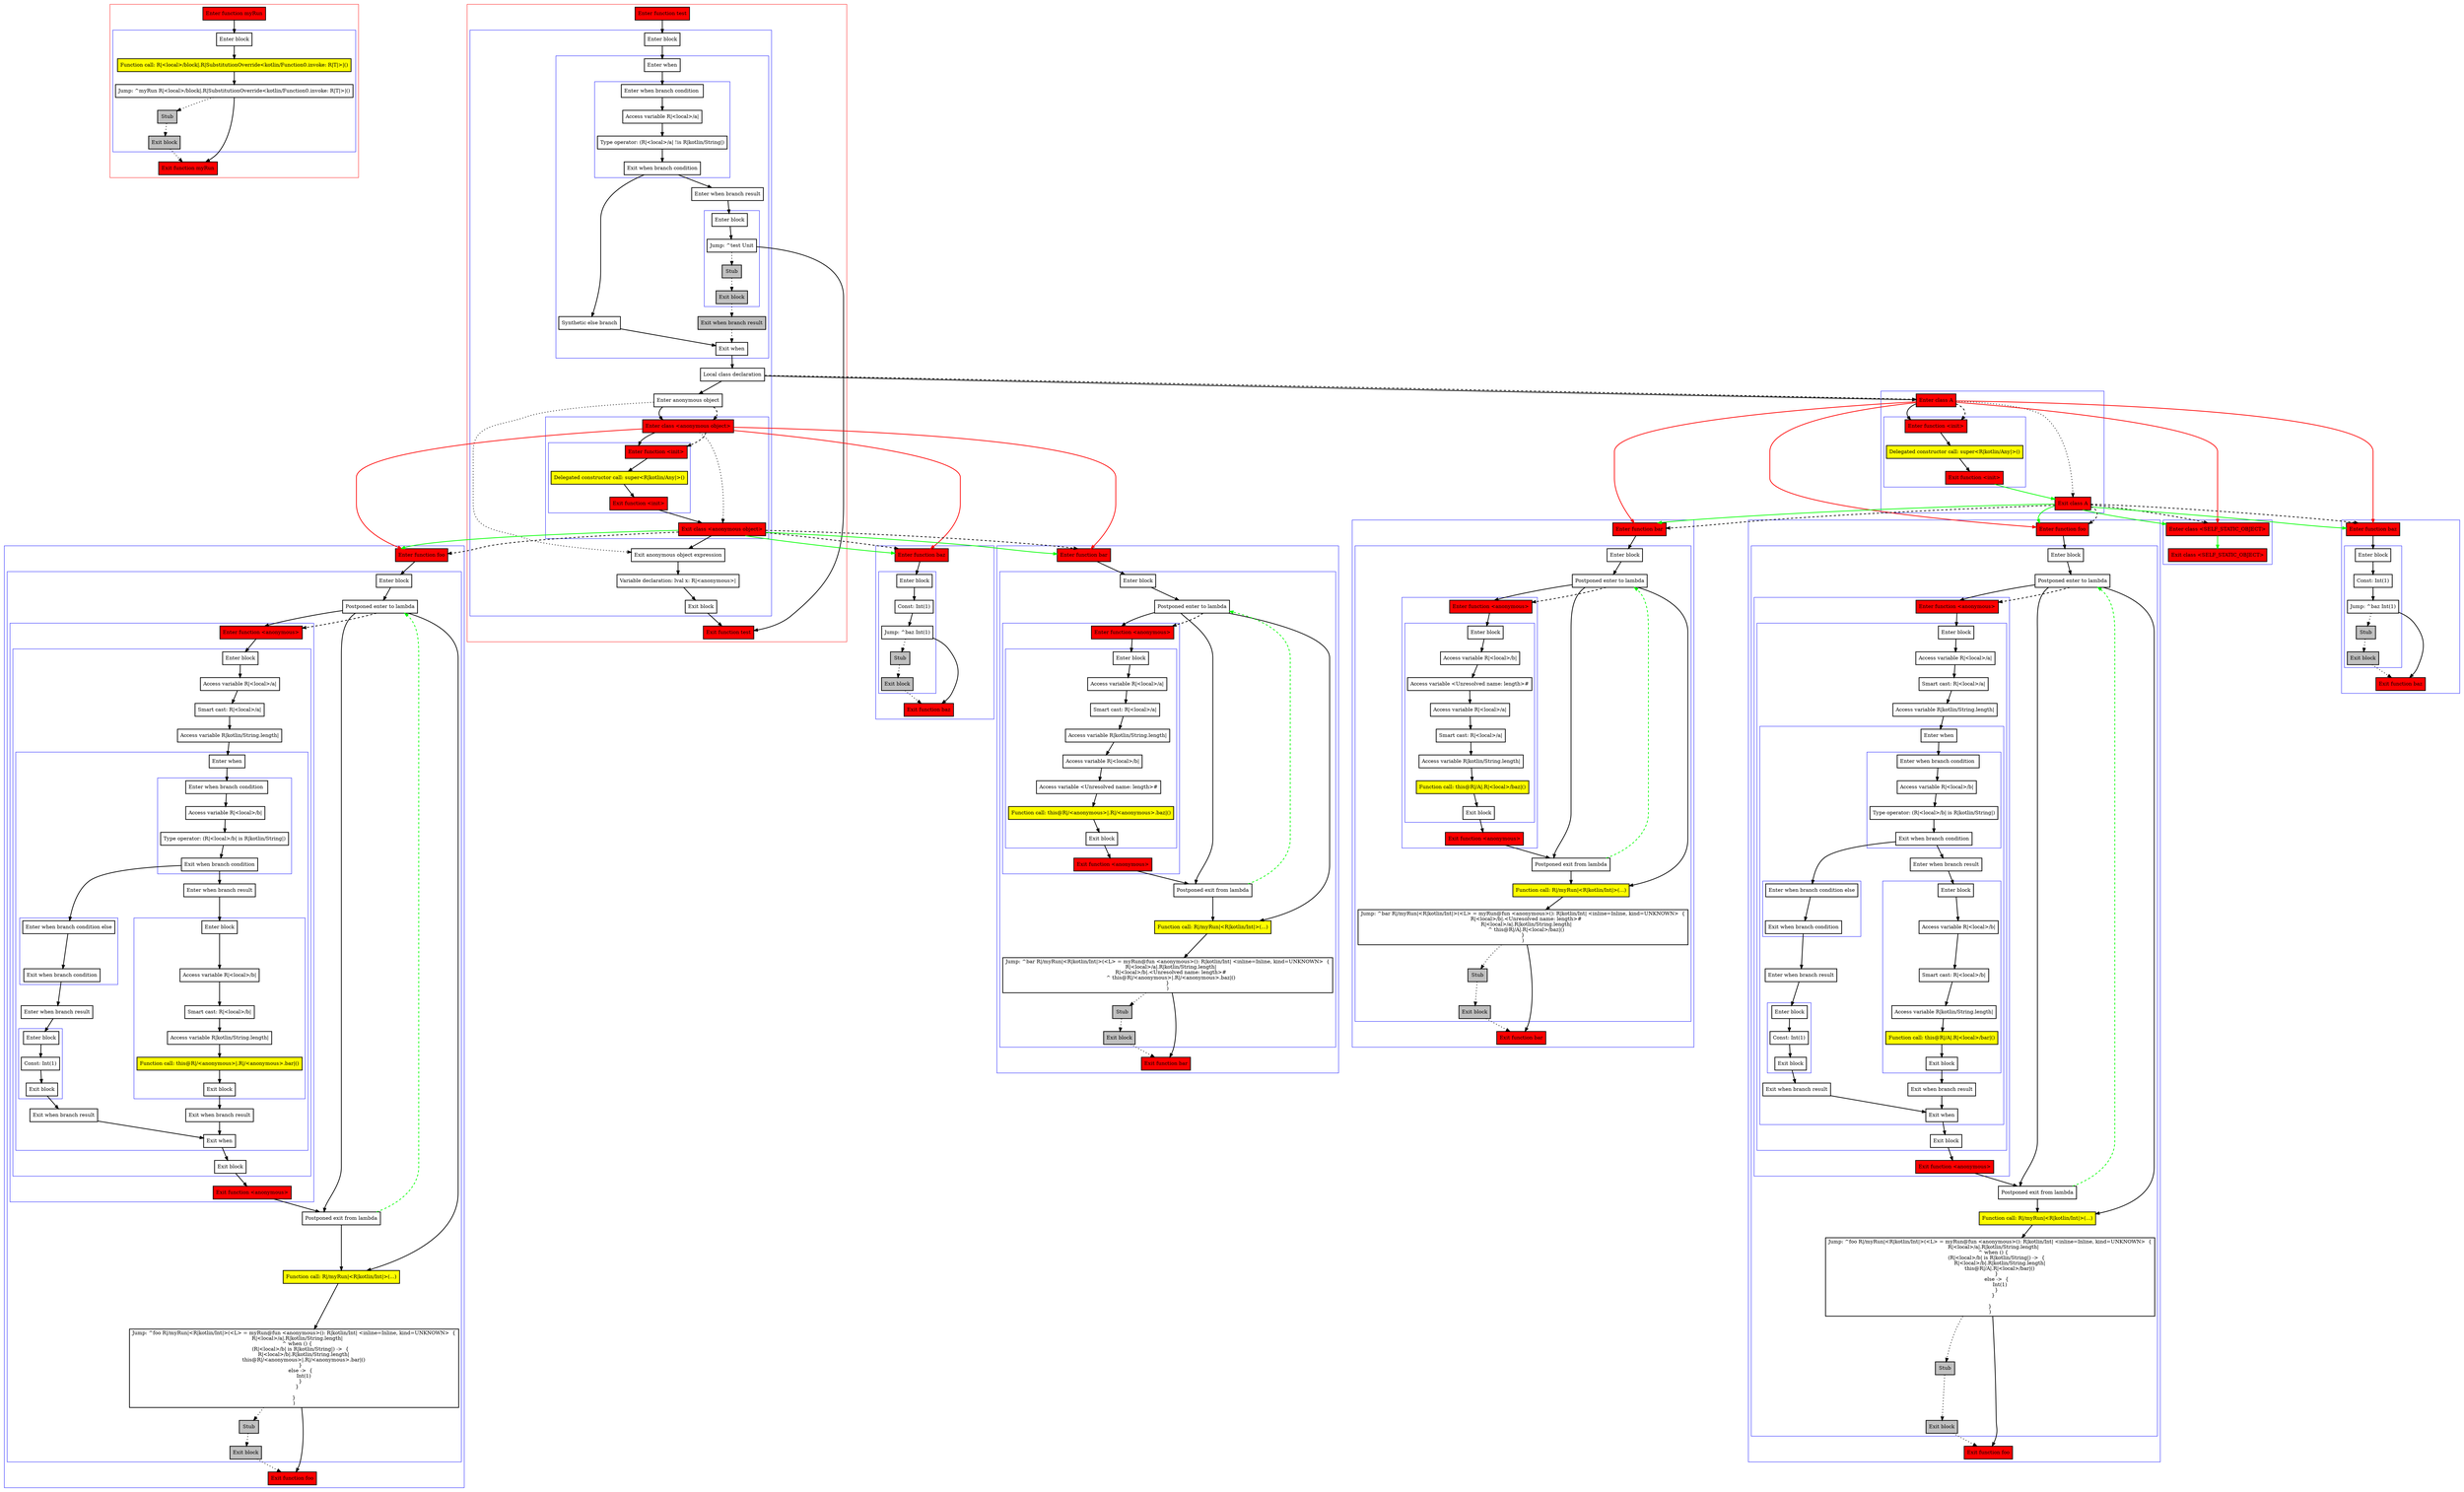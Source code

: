 digraph localClassesWithImplicit_kt {
    graph [nodesep=3]
    node [shape=box penwidth=2]
    edge [penwidth=2]

    subgraph cluster_0 {
        color=red
        0 [label="Enter function myRun" style="filled" fillcolor=red];
        subgraph cluster_1 {
            color=blue
            1 [label="Enter block"];
            2 [label="Function call: R|<local>/block|.R|SubstitutionOverride<kotlin/Function0.invoke: R|T|>|()" style="filled" fillcolor=yellow];
            3 [label="Jump: ^myRun R|<local>/block|.R|SubstitutionOverride<kotlin/Function0.invoke: R|T|>|()"];
            4 [label="Stub" style="filled" fillcolor=gray];
            5 [label="Exit block" style="filled" fillcolor=gray];
        }
        6 [label="Exit function myRun" style="filled" fillcolor=red];
    }
    0 -> {1};
    1 -> {2};
    2 -> {3};
    3 -> {6};
    3 -> {4} [style=dotted];
    4 -> {5} [style=dotted];
    5 -> {6} [style=dotted];

    subgraph cluster_2 {
        color=red
        7 [label="Enter function test" style="filled" fillcolor=red];
        subgraph cluster_3 {
            color=blue
            8 [label="Enter block"];
            subgraph cluster_4 {
                color=blue
                9 [label="Enter when"];
                subgraph cluster_5 {
                    color=blue
                    10 [label="Enter when branch condition "];
                    11 [label="Access variable R|<local>/a|"];
                    12 [label="Type operator: (R|<local>/a| !is R|kotlin/String|)"];
                    13 [label="Exit when branch condition"];
                }
                14 [label="Synthetic else branch"];
                15 [label="Enter when branch result"];
                subgraph cluster_6 {
                    color=blue
                    16 [label="Enter block"];
                    17 [label="Jump: ^test Unit"];
                    18 [label="Stub" style="filled" fillcolor=gray];
                    19 [label="Exit block" style="filled" fillcolor=gray];
                }
                20 [label="Exit when branch result" style="filled" fillcolor=gray];
                21 [label="Exit when"];
            }
            22 [label="Local class declaration"];
            23 [label="Enter anonymous object"];
            subgraph cluster_7 {
                color=blue
                24 [label="Enter class <anonymous object>" style="filled" fillcolor=red];
                subgraph cluster_8 {
                    color=blue
                    25 [label="Enter function <init>" style="filled" fillcolor=red];
                    26 [label="Delegated constructor call: super<R|kotlin/Any|>()" style="filled" fillcolor=yellow];
                    27 [label="Exit function <init>" style="filled" fillcolor=red];
                }
                28 [label="Exit class <anonymous object>" style="filled" fillcolor=red];
            }
            29 [label="Exit anonymous object expression"];
            30 [label="Variable declaration: lval x: R|<anonymous>|"];
            31 [label="Exit block"];
        }
        32 [label="Exit function test" style="filled" fillcolor=red];
    }
    subgraph cluster_9 {
        color=blue
        33 [label="Enter function baz" style="filled" fillcolor=red];
        subgraph cluster_10 {
            color=blue
            34 [label="Enter block"];
            35 [label="Const: Int(1)"];
            36 [label="Jump: ^baz Int(1)"];
            37 [label="Stub" style="filled" fillcolor=gray];
            38 [label="Exit block" style="filled" fillcolor=gray];
        }
        39 [label="Exit function baz" style="filled" fillcolor=red];
    }
    subgraph cluster_11 {
        color=blue
        40 [label="Enter function bar" style="filled" fillcolor=red];
        subgraph cluster_12 {
            color=blue
            41 [label="Enter block"];
            42 [label="Postponed enter to lambda"];
            subgraph cluster_13 {
                color=blue
                43 [label="Enter function <anonymous>" style="filled" fillcolor=red];
                subgraph cluster_14 {
                    color=blue
                    44 [label="Enter block"];
                    45 [label="Access variable R|<local>/a|"];
                    46 [label="Smart cast: R|<local>/a|"];
                    47 [label="Access variable R|kotlin/String.length|"];
                    48 [label="Access variable R|<local>/b|"];
                    49 [label="Access variable <Unresolved name: length>#"];
                    50 [label="Function call: this@R|/<anonymous>|.R|/<anonymous>.baz|()" style="filled" fillcolor=yellow];
                    51 [label="Exit block"];
                }
                52 [label="Exit function <anonymous>" style="filled" fillcolor=red];
            }
            53 [label="Postponed exit from lambda"];
            54 [label="Function call: R|/myRun|<R|kotlin/Int|>(...)" style="filled" fillcolor=yellow];
            55 [label="Jump: ^bar R|/myRun|<R|kotlin/Int|>(<L> = myRun@fun <anonymous>(): R|kotlin/Int| <inline=Inline, kind=UNKNOWN>  {
    R|<local>/a|.R|kotlin/String.length|
    R|<local>/b|.<Unresolved name: length>#
    ^ this@R|/<anonymous>|.R|/<anonymous>.baz|()
}
)"];
            56 [label="Stub" style="filled" fillcolor=gray];
            57 [label="Exit block" style="filled" fillcolor=gray];
        }
        58 [label="Exit function bar" style="filled" fillcolor=red];
    }
    subgraph cluster_15 {
        color=blue
        59 [label="Enter function foo" style="filled" fillcolor=red];
        subgraph cluster_16 {
            color=blue
            60 [label="Enter block"];
            61 [label="Postponed enter to lambda"];
            subgraph cluster_17 {
                color=blue
                62 [label="Enter function <anonymous>" style="filled" fillcolor=red];
                subgraph cluster_18 {
                    color=blue
                    63 [label="Enter block"];
                    64 [label="Access variable R|<local>/a|"];
                    65 [label="Smart cast: R|<local>/a|"];
                    66 [label="Access variable R|kotlin/String.length|"];
                    subgraph cluster_19 {
                        color=blue
                        67 [label="Enter when"];
                        subgraph cluster_20 {
                            color=blue
                            68 [label="Enter when branch condition "];
                            69 [label="Access variable R|<local>/b|"];
                            70 [label="Type operator: (R|<local>/b| is R|kotlin/String|)"];
                            71 [label="Exit when branch condition"];
                        }
                        subgraph cluster_21 {
                            color=blue
                            72 [label="Enter when branch condition else"];
                            73 [label="Exit when branch condition"];
                        }
                        74 [label="Enter when branch result"];
                        subgraph cluster_22 {
                            color=blue
                            75 [label="Enter block"];
                            76 [label="Const: Int(1)"];
                            77 [label="Exit block"];
                        }
                        78 [label="Exit when branch result"];
                        79 [label="Enter when branch result"];
                        subgraph cluster_23 {
                            color=blue
                            80 [label="Enter block"];
                            81 [label="Access variable R|<local>/b|"];
                            82 [label="Smart cast: R|<local>/b|"];
                            83 [label="Access variable R|kotlin/String.length|"];
                            84 [label="Function call: this@R|/<anonymous>|.R|/<anonymous>.bar|()" style="filled" fillcolor=yellow];
                            85 [label="Exit block"];
                        }
                        86 [label="Exit when branch result"];
                        87 [label="Exit when"];
                    }
                    88 [label="Exit block"];
                }
                89 [label="Exit function <anonymous>" style="filled" fillcolor=red];
            }
            90 [label="Postponed exit from lambda"];
            91 [label="Function call: R|/myRun|<R|kotlin/Int|>(...)" style="filled" fillcolor=yellow];
            92 [label="Jump: ^foo R|/myRun|<R|kotlin/Int|>(<L> = myRun@fun <anonymous>(): R|kotlin/Int| <inline=Inline, kind=UNKNOWN>  {
    R|<local>/a|.R|kotlin/String.length|
    ^ when () {
        (R|<local>/b| is R|kotlin/String|) ->  {
            R|<local>/b|.R|kotlin/String.length|
            this@R|/<anonymous>|.R|/<anonymous>.bar|()
        }
        else ->  {
            Int(1)
        }
    }

}
)"];
            93 [label="Stub" style="filled" fillcolor=gray];
            94 [label="Exit block" style="filled" fillcolor=gray];
        }
        95 [label="Exit function foo" style="filled" fillcolor=red];
    }
    subgraph cluster_24 {
        color=blue
        96 [label="Enter class A" style="filled" fillcolor=red];
        subgraph cluster_25 {
            color=blue
            97 [label="Enter function <init>" style="filled" fillcolor=red];
            98 [label="Delegated constructor call: super<R|kotlin/Any|>()" style="filled" fillcolor=yellow];
            99 [label="Exit function <init>" style="filled" fillcolor=red];
        }
        100 [label="Exit class A" style="filled" fillcolor=red];
    }
    subgraph cluster_26 {
        color=blue
        101 [label="Enter class <SELF_STATIC_OBJECT>" style="filled" fillcolor=red];
        102 [label="Exit class <SELF_STATIC_OBJECT>" style="filled" fillcolor=red];
    }
    subgraph cluster_27 {
        color=blue
        103 [label="Enter function baz" style="filled" fillcolor=red];
        subgraph cluster_28 {
            color=blue
            104 [label="Enter block"];
            105 [label="Const: Int(1)"];
            106 [label="Jump: ^baz Int(1)"];
            107 [label="Stub" style="filled" fillcolor=gray];
            108 [label="Exit block" style="filled" fillcolor=gray];
        }
        109 [label="Exit function baz" style="filled" fillcolor=red];
    }
    subgraph cluster_29 {
        color=blue
        110 [label="Enter function bar" style="filled" fillcolor=red];
        subgraph cluster_30 {
            color=blue
            111 [label="Enter block"];
            112 [label="Postponed enter to lambda"];
            subgraph cluster_31 {
                color=blue
                113 [label="Enter function <anonymous>" style="filled" fillcolor=red];
                subgraph cluster_32 {
                    color=blue
                    114 [label="Enter block"];
                    115 [label="Access variable R|<local>/b|"];
                    116 [label="Access variable <Unresolved name: length>#"];
                    117 [label="Access variable R|<local>/a|"];
                    118 [label="Smart cast: R|<local>/a|"];
                    119 [label="Access variable R|kotlin/String.length|"];
                    120 [label="Function call: this@R|/A|.R|<local>/baz|()" style="filled" fillcolor=yellow];
                    121 [label="Exit block"];
                }
                122 [label="Exit function <anonymous>" style="filled" fillcolor=red];
            }
            123 [label="Postponed exit from lambda"];
            124 [label="Function call: R|/myRun|<R|kotlin/Int|>(...)" style="filled" fillcolor=yellow];
            125 [label="Jump: ^bar R|/myRun|<R|kotlin/Int|>(<L> = myRun@fun <anonymous>(): R|kotlin/Int| <inline=Inline, kind=UNKNOWN>  {
    R|<local>/b|.<Unresolved name: length>#
    R|<local>/a|.R|kotlin/String.length|
    ^ this@R|/A|.R|<local>/baz|()
}
)"];
            126 [label="Stub" style="filled" fillcolor=gray];
            127 [label="Exit block" style="filled" fillcolor=gray];
        }
        128 [label="Exit function bar" style="filled" fillcolor=red];
    }
    subgraph cluster_33 {
        color=blue
        129 [label="Enter function foo" style="filled" fillcolor=red];
        subgraph cluster_34 {
            color=blue
            130 [label="Enter block"];
            131 [label="Postponed enter to lambda"];
            subgraph cluster_35 {
                color=blue
                132 [label="Enter function <anonymous>" style="filled" fillcolor=red];
                subgraph cluster_36 {
                    color=blue
                    133 [label="Enter block"];
                    134 [label="Access variable R|<local>/a|"];
                    135 [label="Smart cast: R|<local>/a|"];
                    136 [label="Access variable R|kotlin/String.length|"];
                    subgraph cluster_37 {
                        color=blue
                        137 [label="Enter when"];
                        subgraph cluster_38 {
                            color=blue
                            138 [label="Enter when branch condition "];
                            139 [label="Access variable R|<local>/b|"];
                            140 [label="Type operator: (R|<local>/b| is R|kotlin/String|)"];
                            141 [label="Exit when branch condition"];
                        }
                        subgraph cluster_39 {
                            color=blue
                            142 [label="Enter when branch condition else"];
                            143 [label="Exit when branch condition"];
                        }
                        144 [label="Enter when branch result"];
                        subgraph cluster_40 {
                            color=blue
                            145 [label="Enter block"];
                            146 [label="Const: Int(1)"];
                            147 [label="Exit block"];
                        }
                        148 [label="Exit when branch result"];
                        149 [label="Enter when branch result"];
                        subgraph cluster_41 {
                            color=blue
                            150 [label="Enter block"];
                            151 [label="Access variable R|<local>/b|"];
                            152 [label="Smart cast: R|<local>/b|"];
                            153 [label="Access variable R|kotlin/String.length|"];
                            154 [label="Function call: this@R|/A|.R|<local>/bar|()" style="filled" fillcolor=yellow];
                            155 [label="Exit block"];
                        }
                        156 [label="Exit when branch result"];
                        157 [label="Exit when"];
                    }
                    158 [label="Exit block"];
                }
                159 [label="Exit function <anonymous>" style="filled" fillcolor=red];
            }
            160 [label="Postponed exit from lambda"];
            161 [label="Function call: R|/myRun|<R|kotlin/Int|>(...)" style="filled" fillcolor=yellow];
            162 [label="Jump: ^foo R|/myRun|<R|kotlin/Int|>(<L> = myRun@fun <anonymous>(): R|kotlin/Int| <inline=Inline, kind=UNKNOWN>  {
    R|<local>/a|.R|kotlin/String.length|
    ^ when () {
        (R|<local>/b| is R|kotlin/String|) ->  {
            R|<local>/b|.R|kotlin/String.length|
            this@R|/A|.R|<local>/bar|()
        }
        else ->  {
            Int(1)
        }
    }

}
)"];
            163 [label="Stub" style="filled" fillcolor=gray];
            164 [label="Exit block" style="filled" fillcolor=gray];
        }
        165 [label="Exit function foo" style="filled" fillcolor=red];
    }
    7 -> {8};
    8 -> {9};
    9 -> {10};
    10 -> {11};
    11 -> {12};
    12 -> {13};
    13 -> {14 15};
    14 -> {21};
    15 -> {16};
    16 -> {17};
    17 -> {32};
    17 -> {18} [style=dotted];
    18 -> {19} [style=dotted];
    19 -> {20} [style=dotted];
    20 -> {21} [style=dotted];
    21 -> {22};
    22 -> {23 96};
    22 -> {96} [style=dashed];
    23 -> {24};
    23 -> {29} [style=dotted];
    23 -> {24} [style=dashed];
    24 -> {25};
    24 -> {33 40 59} [color=red];
    24 -> {28} [style=dotted];
    24 -> {25} [style=dashed];
    25 -> {26};
    26 -> {27};
    27 -> {28};
    28 -> {29};
    28 -> {33 40 59} [color=green];
    28 -> {33 40 59} [style=dashed];
    29 -> {30};
    30 -> {31};
    31 -> {32};
    33 -> {34};
    34 -> {35};
    35 -> {36};
    36 -> {39};
    36 -> {37} [style=dotted];
    37 -> {38} [style=dotted];
    38 -> {39} [style=dotted];
    40 -> {41};
    41 -> {42};
    42 -> {43 53 54};
    42 -> {43} [style=dashed];
    43 -> {44};
    44 -> {45};
    45 -> {46};
    46 -> {47};
    47 -> {48};
    48 -> {49};
    49 -> {50};
    50 -> {51};
    51 -> {52};
    52 -> {53};
    53 -> {54};
    53 -> {42} [color=green style=dashed];
    54 -> {55};
    55 -> {58};
    55 -> {56} [style=dotted];
    56 -> {57} [style=dotted];
    57 -> {58} [style=dotted];
    59 -> {60};
    60 -> {61};
    61 -> {62 90 91};
    61 -> {62} [style=dashed];
    62 -> {63};
    63 -> {64};
    64 -> {65};
    65 -> {66};
    66 -> {67};
    67 -> {68};
    68 -> {69};
    69 -> {70};
    70 -> {71};
    71 -> {72 79};
    72 -> {73};
    73 -> {74};
    74 -> {75};
    75 -> {76};
    76 -> {77};
    77 -> {78};
    78 -> {87};
    79 -> {80};
    80 -> {81};
    81 -> {82};
    82 -> {83};
    83 -> {84};
    84 -> {85};
    85 -> {86};
    86 -> {87};
    87 -> {88};
    88 -> {89};
    89 -> {90};
    90 -> {91};
    90 -> {61} [color=green style=dashed];
    91 -> {92};
    92 -> {95};
    92 -> {93} [style=dotted];
    93 -> {94} [style=dotted];
    94 -> {95} [style=dotted];
    96 -> {97};
    96 -> {101 103 110 129} [color=red];
    96 -> {100} [style=dotted];
    96 -> {97} [style=dashed];
    97 -> {98};
    98 -> {99};
    99 -> {100} [color=green];
    100 -> {101 103 110 129} [color=green];
    100 -> {101 103 110 129} [style=dashed];
    101 -> {102} [color=green];
    103 -> {104};
    104 -> {105};
    105 -> {106};
    106 -> {109};
    106 -> {107} [style=dotted];
    107 -> {108} [style=dotted];
    108 -> {109} [style=dotted];
    110 -> {111};
    111 -> {112};
    112 -> {113 123 124};
    112 -> {113} [style=dashed];
    113 -> {114};
    114 -> {115};
    115 -> {116};
    116 -> {117};
    117 -> {118};
    118 -> {119};
    119 -> {120};
    120 -> {121};
    121 -> {122};
    122 -> {123};
    123 -> {124};
    123 -> {112} [color=green style=dashed];
    124 -> {125};
    125 -> {128};
    125 -> {126} [style=dotted];
    126 -> {127} [style=dotted];
    127 -> {128} [style=dotted];
    129 -> {130};
    130 -> {131};
    131 -> {132 160 161};
    131 -> {132} [style=dashed];
    132 -> {133};
    133 -> {134};
    134 -> {135};
    135 -> {136};
    136 -> {137};
    137 -> {138};
    138 -> {139};
    139 -> {140};
    140 -> {141};
    141 -> {142 149};
    142 -> {143};
    143 -> {144};
    144 -> {145};
    145 -> {146};
    146 -> {147};
    147 -> {148};
    148 -> {157};
    149 -> {150};
    150 -> {151};
    151 -> {152};
    152 -> {153};
    153 -> {154};
    154 -> {155};
    155 -> {156};
    156 -> {157};
    157 -> {158};
    158 -> {159};
    159 -> {160};
    160 -> {161};
    160 -> {131} [color=green style=dashed];
    161 -> {162};
    162 -> {165};
    162 -> {163} [style=dotted];
    163 -> {164} [style=dotted];
    164 -> {165} [style=dotted];

}
